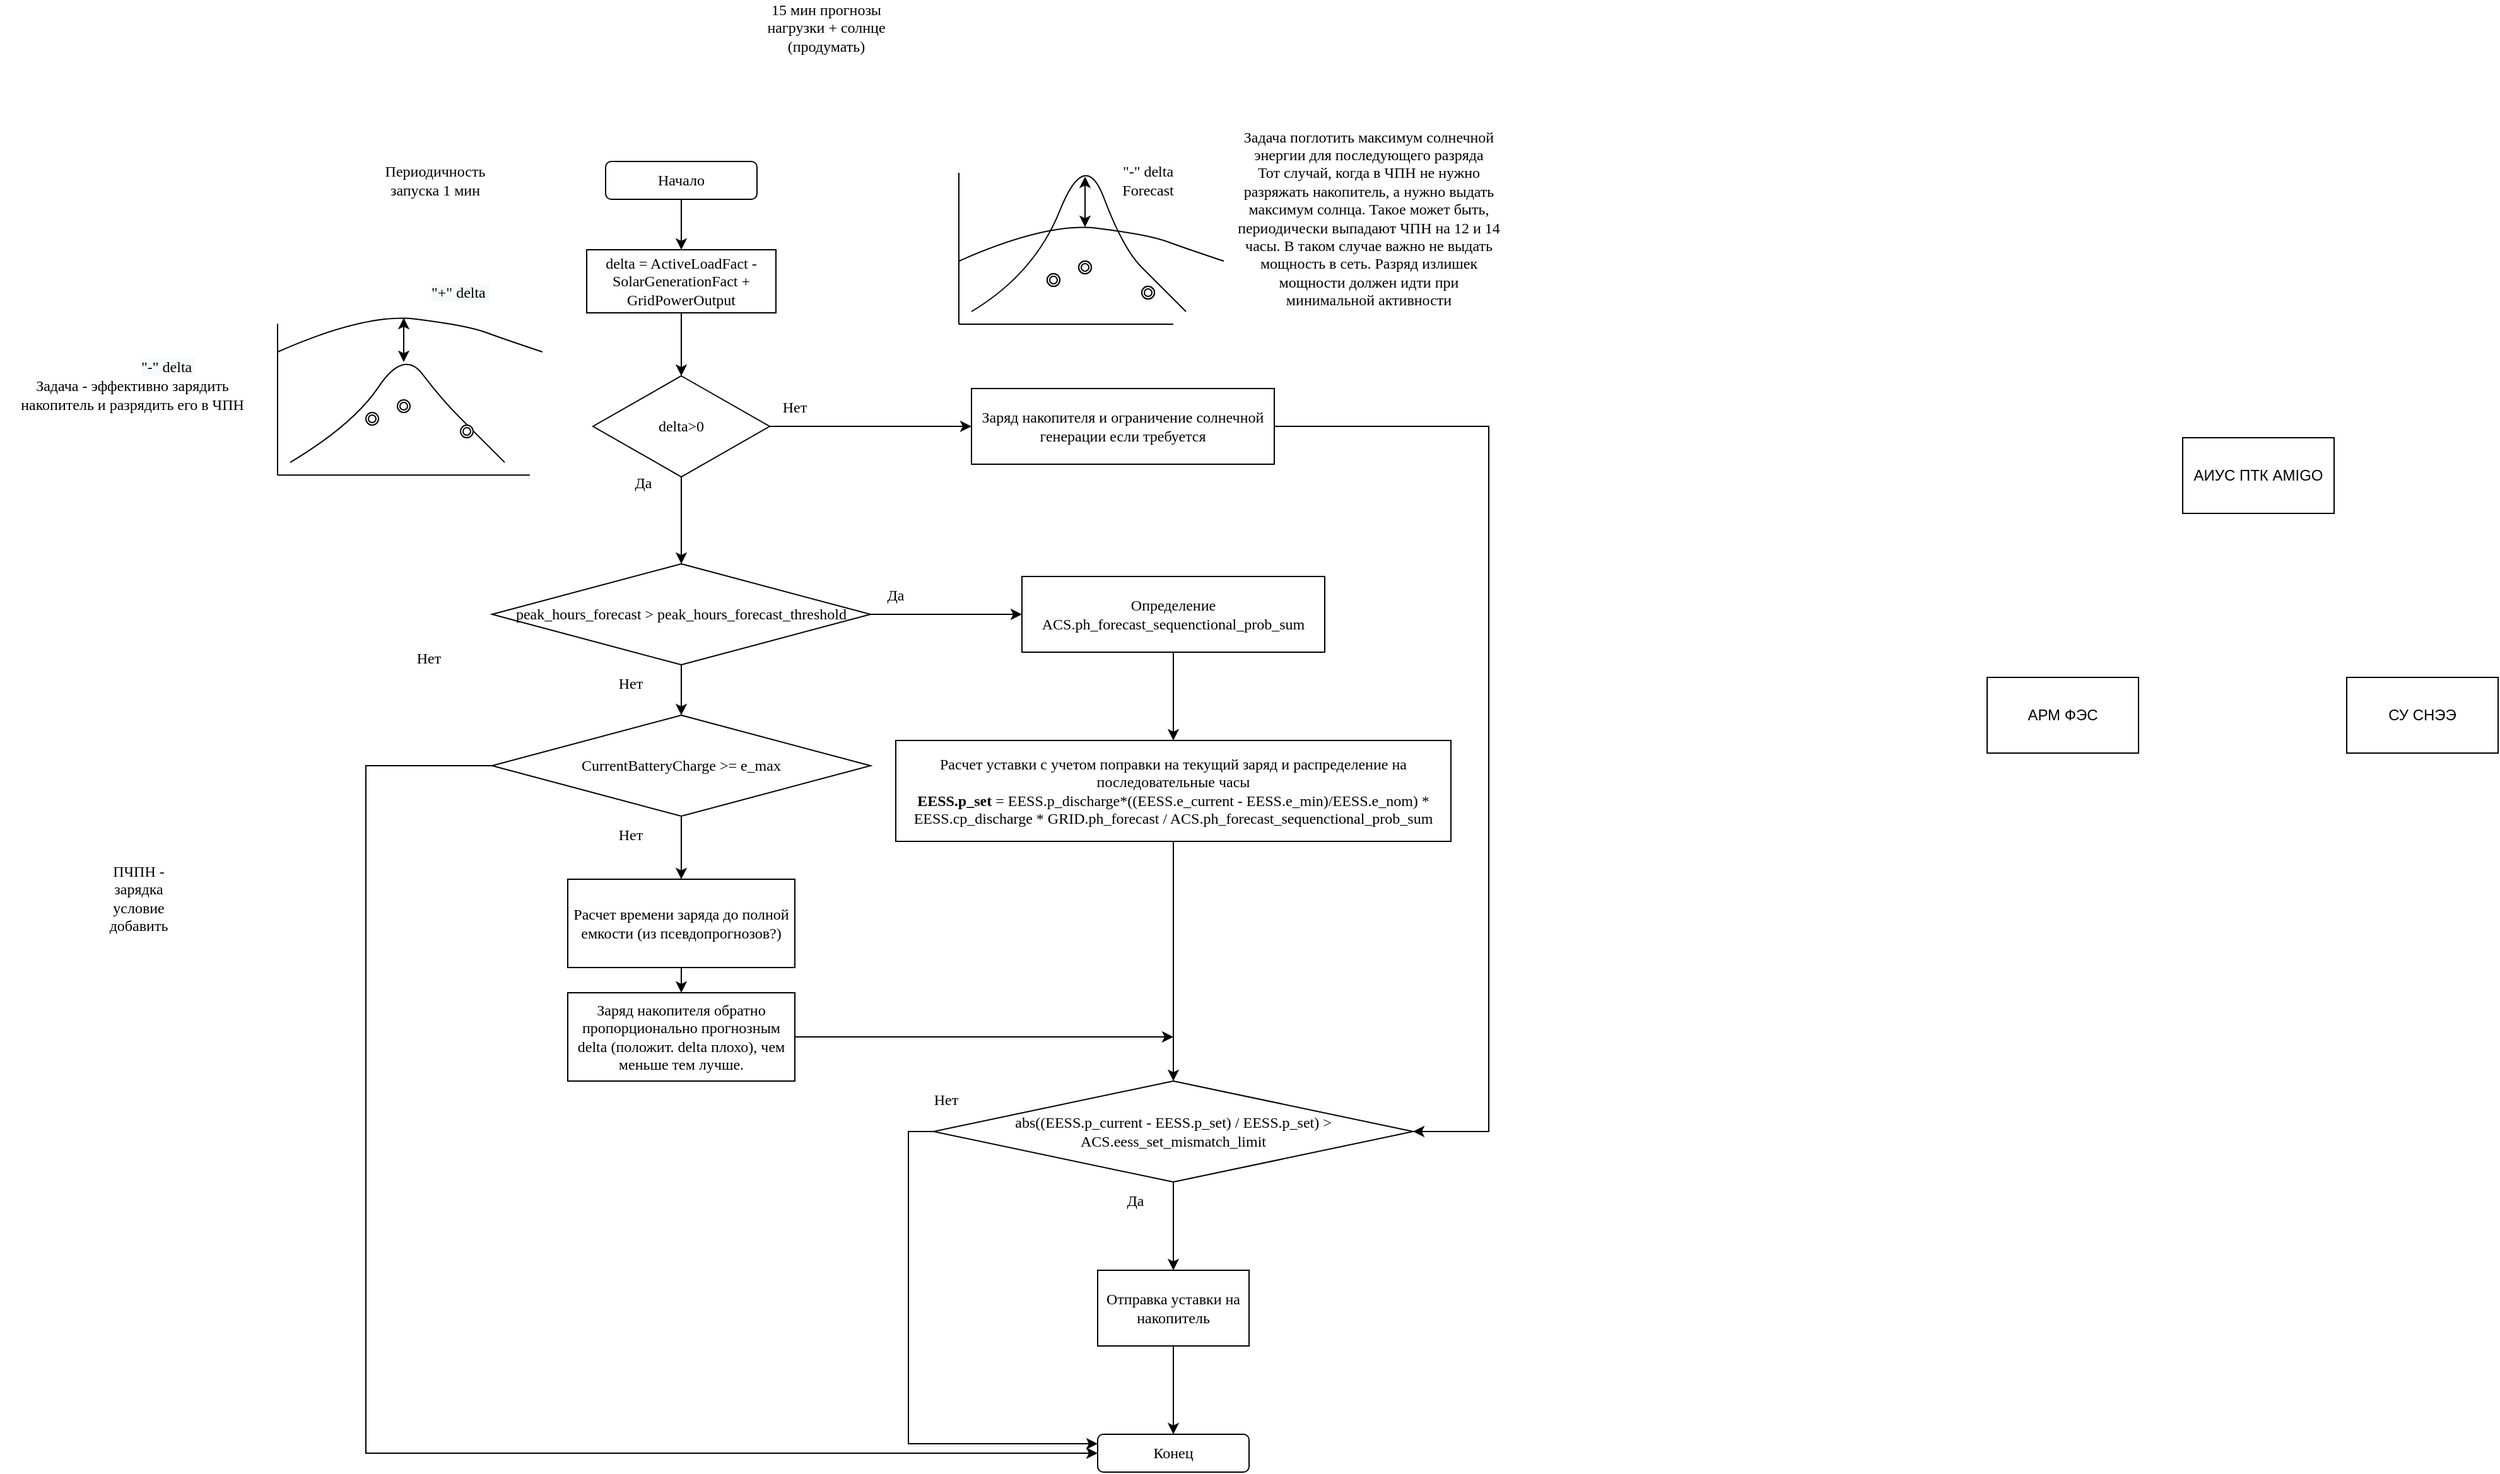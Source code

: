 <mxfile version="17.5.0" type="github">
  <diagram id="rQbXUBkz96H-W-RaVoaa" name="Алгоритм">
    <mxGraphModel dx="2039" dy="1695" grid="1" gridSize="10" guides="1" tooltips="1" connect="1" arrows="1" fold="1" page="1" pageScale="1" pageWidth="850" pageHeight="1100" math="0" shadow="0">
      <root>
        <mxCell id="0" />
        <mxCell id="1" parent="0" />
        <mxCell id="zP0uGg4A8xvc0My2Uz2D-41" style="edgeStyle=orthogonalEdgeStyle;rounded=0;orthogonalLoop=1;jettySize=auto;html=1;entryX=0.5;entryY=0;entryDx=0;entryDy=0;fontFamily=Times New Roman;startArrow=none;startFill=0;endArrow=classic;endFill=1;" parent="1" source="zP0uGg4A8xvc0My2Uz2D-1" target="zP0uGg4A8xvc0My2Uz2D-39" edge="1">
          <mxGeometry relative="1" as="geometry" />
        </mxCell>
        <mxCell id="zP0uGg4A8xvc0My2Uz2D-1" value="Начало" style="rounded=1;whiteSpace=wrap;html=1;fontFamily=Times New Roman;" parent="1" vertex="1">
          <mxGeometry x="180" y="111" width="120" height="30" as="geometry" />
        </mxCell>
        <mxCell id="zP0uGg4A8xvc0My2Uz2D-6" style="edgeStyle=orthogonalEdgeStyle;rounded=0;orthogonalLoop=1;jettySize=auto;html=1;entryX=0.5;entryY=0;entryDx=0;entryDy=0;fontFamily=Times New Roman;" parent="1" source="zP0uGg4A8xvc0My2Uz2D-4" target="zP0uGg4A8xvc0My2Uz2D-5" edge="1">
          <mxGeometry relative="1" as="geometry" />
        </mxCell>
        <mxCell id="zP0uGg4A8xvc0My2Uz2D-18" value="" style="edgeStyle=orthogonalEdgeStyle;rounded=0;orthogonalLoop=1;jettySize=auto;html=1;fontFamily=Times New Roman;" parent="1" source="zP0uGg4A8xvc0My2Uz2D-4" target="zP0uGg4A8xvc0My2Uz2D-17" edge="1">
          <mxGeometry relative="1" as="geometry" />
        </mxCell>
        <mxCell id="zP0uGg4A8xvc0My2Uz2D-4" value="&lt;span&gt;peak_hours_forecast &amp;gt; peak_hours_forecast_threshold&lt;/span&gt;" style="rhombus;whiteSpace=wrap;html=1;fontFamily=Times New Roman;" parent="1" vertex="1">
          <mxGeometry x="90" y="430" width="300" height="80" as="geometry" />
        </mxCell>
        <mxCell id="zP0uGg4A8xvc0My2Uz2D-55" style="edgeStyle=orthogonalEdgeStyle;rounded=0;orthogonalLoop=1;jettySize=auto;html=1;entryX=0;entryY=0.5;entryDx=0;entryDy=0;fontFamily=Times New Roman;startArrow=none;startFill=0;endArrow=classic;endFill=1;exitX=0;exitY=0.5;exitDx=0;exitDy=0;" parent="1" source="zP0uGg4A8xvc0My2Uz2D-5" target="zP0uGg4A8xvc0My2Uz2D-33" edge="1">
          <mxGeometry relative="1" as="geometry">
            <Array as="points">
              <mxPoint x="-10" y="590" />
              <mxPoint x="-10" y="1135" />
            </Array>
          </mxGeometry>
        </mxCell>
        <mxCell id="zP0uGg4A8xvc0My2Uz2D-62" value="" style="edgeStyle=orthogonalEdgeStyle;rounded=0;orthogonalLoop=1;jettySize=auto;html=1;fontFamily=Times New Roman;startArrow=none;startFill=0;endArrow=classic;endFill=1;" parent="1" source="zP0uGg4A8xvc0My2Uz2D-5" target="zP0uGg4A8xvc0My2Uz2D-61" edge="1">
          <mxGeometry relative="1" as="geometry" />
        </mxCell>
        <mxCell id="zP0uGg4A8xvc0My2Uz2D-5" value="CurrentBatteryCharge &amp;gt;= e_max" style="rhombus;whiteSpace=wrap;html=1;fontFamily=Times New Roman;" parent="1" vertex="1">
          <mxGeometry x="90" y="550" width="300" height="80" as="geometry" />
        </mxCell>
        <mxCell id="zP0uGg4A8xvc0My2Uz2D-7" value="Нет" style="text;html=1;strokeColor=none;fillColor=none;align=center;verticalAlign=middle;whiteSpace=wrap;rounded=0;fontFamily=Times New Roman;" parent="1" vertex="1">
          <mxGeometry x="170" y="510" width="60" height="30" as="geometry" />
        </mxCell>
        <mxCell id="zP0uGg4A8xvc0My2Uz2D-10" value="Нет" style="text;html=1;strokeColor=none;fillColor=none;align=center;verticalAlign=middle;whiteSpace=wrap;rounded=0;fontFamily=Times New Roman;" parent="1" vertex="1">
          <mxGeometry x="170" y="630" width="60" height="30" as="geometry" />
        </mxCell>
        <mxCell id="zP0uGg4A8xvc0My2Uz2D-11" value="Нет" style="text;html=1;strokeColor=none;fillColor=none;align=center;verticalAlign=middle;whiteSpace=wrap;rounded=0;fontFamily=Times New Roman;" parent="1" vertex="1">
          <mxGeometry x="10" y="490" width="60" height="30" as="geometry" />
        </mxCell>
        <mxCell id="zP0uGg4A8xvc0My2Uz2D-16" value="Периодичность запуска 1 мин" style="text;html=1;strokeColor=none;fillColor=none;align=center;verticalAlign=middle;whiteSpace=wrap;rounded=0;fontFamily=Times New Roman;" parent="1" vertex="1">
          <mxGeometry x="-10" y="111" width="110" height="30" as="geometry" />
        </mxCell>
        <mxCell id="zP0uGg4A8xvc0My2Uz2D-20" value="" style="edgeStyle=orthogonalEdgeStyle;rounded=0;orthogonalLoop=1;jettySize=auto;html=1;fontFamily=Times New Roman;" parent="1" source="zP0uGg4A8xvc0My2Uz2D-17" target="zP0uGg4A8xvc0My2Uz2D-19" edge="1">
          <mxGeometry relative="1" as="geometry" />
        </mxCell>
        <mxCell id="zP0uGg4A8xvc0My2Uz2D-17" value="Определение&lt;br&gt;ACS.ph_forecast_sequenctional_prob_sum" style="whiteSpace=wrap;html=1;fontFamily=Times New Roman;" parent="1" vertex="1">
          <mxGeometry x="510" y="440" width="240" height="60" as="geometry" />
        </mxCell>
        <mxCell id="zP0uGg4A8xvc0My2Uz2D-25" value="" style="edgeStyle=orthogonalEdgeStyle;rounded=0;orthogonalLoop=1;jettySize=auto;html=1;fontFamily=Times New Roman;" parent="1" source="zP0uGg4A8xvc0My2Uz2D-19" target="zP0uGg4A8xvc0My2Uz2D-24" edge="1">
          <mxGeometry relative="1" as="geometry" />
        </mxCell>
        <mxCell id="zP0uGg4A8xvc0My2Uz2D-19" value="&lt;p style=&quot;line-height: 1&quot;&gt;&lt;/p&gt;&lt;span style=&quot;text-align: left&quot;&gt;&lt;span style=&quot;&quot;&gt;Расчет уставки с учетом поправки на текущий заряд и &lt;/span&gt;&lt;font&gt;распределение&lt;/font&gt;&lt;span style=&quot;&quot;&gt;&amp;nbsp;на последовательные часы&lt;/span&gt;&lt;br&gt;&lt;b style=&quot;&quot;&gt;EESS.p_set &lt;/b&gt;&lt;font&gt;= EESS.p_discharge*((EESS.e_current - EESS.e_min)/EESS.e_nom) * EESS.cp_discharge * GRID.ph_forecast / ACS.ph_forecast_sequenctional_prob_sum&lt;/font&gt;&lt;/span&gt;&lt;br&gt;&lt;p&gt;&lt;/p&gt;" style="whiteSpace=wrap;html=1;fontFamily=Times New Roman;" parent="1" vertex="1">
          <mxGeometry x="410" y="570" width="440" height="80" as="geometry" />
        </mxCell>
        <mxCell id="zP0uGg4A8xvc0My2Uz2D-23" value="Да" style="text;html=1;strokeColor=none;fillColor=none;align=center;verticalAlign=middle;whiteSpace=wrap;rounded=0;fontFamily=Times New Roman;" parent="1" vertex="1">
          <mxGeometry x="380" y="440" width="60" height="30" as="geometry" />
        </mxCell>
        <mxCell id="zP0uGg4A8xvc0My2Uz2D-27" value="" style="edgeStyle=orthogonalEdgeStyle;rounded=0;orthogonalLoop=1;jettySize=auto;html=1;fontFamily=Times New Roman;" parent="1" source="zP0uGg4A8xvc0My2Uz2D-24" target="zP0uGg4A8xvc0My2Uz2D-26" edge="1">
          <mxGeometry relative="1" as="geometry" />
        </mxCell>
        <mxCell id="zP0uGg4A8xvc0My2Uz2D-58" style="edgeStyle=orthogonalEdgeStyle;rounded=0;orthogonalLoop=1;jettySize=auto;html=1;entryX=0;entryY=0.25;entryDx=0;entryDy=0;fontFamily=Times New Roman;startArrow=none;startFill=0;endArrow=classic;endFill=1;exitX=0;exitY=0.5;exitDx=0;exitDy=0;" parent="1" source="zP0uGg4A8xvc0My2Uz2D-24" target="zP0uGg4A8xvc0My2Uz2D-33" edge="1">
          <mxGeometry relative="1" as="geometry" />
        </mxCell>
        <mxCell id="zP0uGg4A8xvc0My2Uz2D-24" value="abs((EESS.p_current - EESS.p_set) / EESS.p_set) &amp;gt; ACS.eess_set_mismatch_limit" style="rhombus;whiteSpace=wrap;html=1;fontFamily=Times New Roman;" parent="1" vertex="1">
          <mxGeometry x="440" y="840" width="380" height="80" as="geometry" />
        </mxCell>
        <mxCell id="zP0uGg4A8xvc0My2Uz2D-36" style="edgeStyle=orthogonalEdgeStyle;rounded=0;orthogonalLoop=1;jettySize=auto;html=1;entryX=0.5;entryY=0;entryDx=0;entryDy=0;fontFamily=Times New Roman;startArrow=none;startFill=0;endArrow=classic;endFill=1;" parent="1" source="zP0uGg4A8xvc0My2Uz2D-26" target="zP0uGg4A8xvc0My2Uz2D-33" edge="1">
          <mxGeometry relative="1" as="geometry" />
        </mxCell>
        <mxCell id="zP0uGg4A8xvc0My2Uz2D-26" value="Отправка уставки на накопитель" style="whiteSpace=wrap;html=1;fontFamily=Times New Roman;" parent="1" vertex="1">
          <mxGeometry x="570" y="990" width="120" height="60" as="geometry" />
        </mxCell>
        <mxCell id="zP0uGg4A8xvc0My2Uz2D-29" value="Да" style="text;html=1;strokeColor=none;fillColor=none;align=center;verticalAlign=middle;whiteSpace=wrap;rounded=0;fontFamily=Times New Roman;" parent="1" vertex="1">
          <mxGeometry x="570" y="920" width="60" height="30" as="geometry" />
        </mxCell>
        <mxCell id="zP0uGg4A8xvc0My2Uz2D-30" value="Нет" style="text;html=1;strokeColor=none;fillColor=none;align=center;verticalAlign=middle;whiteSpace=wrap;rounded=0;fontFamily=Times New Roman;" parent="1" vertex="1">
          <mxGeometry x="420" y="840" width="60" height="30" as="geometry" />
        </mxCell>
        <mxCell id="zP0uGg4A8xvc0My2Uz2D-33" value="Конец" style="rounded=1;whiteSpace=wrap;html=1;fontFamily=Times New Roman;" parent="1" vertex="1">
          <mxGeometry x="570" y="1120" width="120" height="30" as="geometry" />
        </mxCell>
        <mxCell id="zP0uGg4A8xvc0My2Uz2D-48" style="edgeStyle=orthogonalEdgeStyle;rounded=0;orthogonalLoop=1;jettySize=auto;html=1;entryX=0.5;entryY=0;entryDx=0;entryDy=0;fontFamily=Times New Roman;startArrow=none;startFill=0;endArrow=classic;endFill=1;" parent="1" source="zP0uGg4A8xvc0My2Uz2D-39" target="zP0uGg4A8xvc0My2Uz2D-43" edge="1">
          <mxGeometry relative="1" as="geometry" />
        </mxCell>
        <mxCell id="zP0uGg4A8xvc0My2Uz2D-39" value="&lt;span style=&quot;text-align: left&quot;&gt;delta = ActiveLoadFact - SolarGenerationFact + GridPowerOutput&lt;/span&gt;" style="whiteSpace=wrap;html=1;fontFamily=Times New Roman;" parent="1" vertex="1">
          <mxGeometry x="165" y="181" width="150" height="50" as="geometry" />
        </mxCell>
        <mxCell id="zP0uGg4A8xvc0My2Uz2D-46" style="edgeStyle=orthogonalEdgeStyle;rounded=0;orthogonalLoop=1;jettySize=auto;html=1;fontFamily=Times New Roman;startArrow=none;startFill=0;endArrow=classic;endFill=1;" parent="1" source="zP0uGg4A8xvc0My2Uz2D-43" target="zP0uGg4A8xvc0My2Uz2D-4" edge="1">
          <mxGeometry relative="1" as="geometry" />
        </mxCell>
        <mxCell id="zP0uGg4A8xvc0My2Uz2D-50" style="edgeStyle=orthogonalEdgeStyle;rounded=0;orthogonalLoop=1;jettySize=auto;html=1;entryX=0;entryY=0.5;entryDx=0;entryDy=0;fontFamily=Times New Roman;startArrow=none;startFill=0;endArrow=classic;endFill=1;" parent="1" source="zP0uGg4A8xvc0My2Uz2D-43" target="zP0uGg4A8xvc0My2Uz2D-49" edge="1">
          <mxGeometry relative="1" as="geometry" />
        </mxCell>
        <mxCell id="zP0uGg4A8xvc0My2Uz2D-43" value="delta&amp;gt;0" style="rhombus;whiteSpace=wrap;html=1;fontFamily=Times New Roman;" parent="1" vertex="1">
          <mxGeometry x="170" y="281" width="140" height="80" as="geometry" />
        </mxCell>
        <mxCell id="zP0uGg4A8xvc0My2Uz2D-47" value="Да" style="text;html=1;strokeColor=none;fillColor=none;align=center;verticalAlign=middle;whiteSpace=wrap;rounded=0;fontFamily=Times New Roman;" parent="1" vertex="1">
          <mxGeometry x="180" y="351" width="60" height="30" as="geometry" />
        </mxCell>
        <mxCell id="zP0uGg4A8xvc0My2Uz2D-57" style="edgeStyle=orthogonalEdgeStyle;rounded=0;orthogonalLoop=1;jettySize=auto;html=1;entryX=1;entryY=0.5;entryDx=0;entryDy=0;fontFamily=Times New Roman;startArrow=none;startFill=0;endArrow=classic;endFill=1;exitX=1;exitY=0.5;exitDx=0;exitDy=0;" parent="1" source="zP0uGg4A8xvc0My2Uz2D-49" target="zP0uGg4A8xvc0My2Uz2D-24" edge="1">
          <mxGeometry relative="1" as="geometry">
            <Array as="points">
              <mxPoint x="880" y="321" />
              <mxPoint x="880" y="880" />
            </Array>
          </mxGeometry>
        </mxCell>
        <mxCell id="zP0uGg4A8xvc0My2Uz2D-49" value="Заряд накопителя и ограничение солнечной генерации если требуется" style="whiteSpace=wrap;html=1;fontFamily=Times New Roman;" parent="1" vertex="1">
          <mxGeometry x="470" y="291" width="240" height="60" as="geometry" />
        </mxCell>
        <mxCell id="zP0uGg4A8xvc0My2Uz2D-52" value="Нет" style="text;html=1;strokeColor=none;fillColor=none;align=center;verticalAlign=middle;whiteSpace=wrap;rounded=0;fontFamily=Times New Roman;" parent="1" vertex="1">
          <mxGeometry x="300" y="291" width="60" height="30" as="geometry" />
        </mxCell>
        <mxCell id="zP0uGg4A8xvc0My2Uz2D-64" value="" style="edgeStyle=orthogonalEdgeStyle;rounded=0;orthogonalLoop=1;jettySize=auto;html=1;fontFamily=Times New Roman;startArrow=none;startFill=0;endArrow=classic;endFill=1;" parent="1" source="zP0uGg4A8xvc0My2Uz2D-61" edge="1">
          <mxGeometry relative="1" as="geometry">
            <mxPoint x="240.0" y="770.0" as="targetPoint" />
          </mxGeometry>
        </mxCell>
        <mxCell id="zP0uGg4A8xvc0My2Uz2D-61" value="Расчет времени заряда до полной емкости (из псевдопрогнозов?)" style="whiteSpace=wrap;html=1;fontFamily=Times New Roman;" parent="1" vertex="1">
          <mxGeometry x="150" y="680" width="180" height="70" as="geometry" />
        </mxCell>
        <mxCell id="zP0uGg4A8xvc0My2Uz2D-65" value="" style="endArrow=none;html=1;rounded=0;fontFamily=Times New Roman;" parent="1" edge="1">
          <mxGeometry width="50" height="50" relative="1" as="geometry">
            <mxPoint x="460" y="240" as="sourcePoint" />
            <mxPoint x="460" y="120" as="targetPoint" />
          </mxGeometry>
        </mxCell>
        <mxCell id="zP0uGg4A8xvc0My2Uz2D-66" value="" style="endArrow=none;html=1;rounded=0;fontFamily=Times New Roman;" parent="1" edge="1">
          <mxGeometry width="50" height="50" relative="1" as="geometry">
            <mxPoint x="460" y="240" as="sourcePoint" />
            <mxPoint x="630" y="240" as="targetPoint" />
          </mxGeometry>
        </mxCell>
        <mxCell id="zP0uGg4A8xvc0My2Uz2D-69" value="" style="curved=1;endArrow=none;html=1;rounded=0;fontFamily=Times New Roman;endFill=0;" parent="1" edge="1">
          <mxGeometry width="50" height="50" relative="1" as="geometry">
            <mxPoint x="460" y="190" as="sourcePoint" />
            <mxPoint x="670" y="190" as="targetPoint" />
            <Array as="points">
              <mxPoint x="530" y="159" />
              <mxPoint x="610" y="169" />
              <mxPoint x="640" y="180" />
            </Array>
          </mxGeometry>
        </mxCell>
        <mxCell id="zP0uGg4A8xvc0My2Uz2D-71" value="" style="curved=1;endArrow=none;html=1;rounded=0;fontFamily=Times New Roman;endFill=0;" parent="1" edge="1">
          <mxGeometry width="50" height="50" relative="1" as="geometry">
            <mxPoint x="470" y="230" as="sourcePoint" />
            <mxPoint x="640" y="230" as="targetPoint" />
            <Array as="points">
              <mxPoint x="520" y="200" />
              <mxPoint x="560" y="100" />
              <mxPoint x="590" y="180" />
              <mxPoint x="620" y="210" />
            </Array>
          </mxGeometry>
        </mxCell>
        <mxCell id="zP0uGg4A8xvc0My2Uz2D-73" value="" style="endArrow=none;html=1;rounded=0;fontFamily=Times New Roman;" parent="1" edge="1">
          <mxGeometry width="50" height="50" relative="1" as="geometry">
            <mxPoint x="-80" y="359.57" as="sourcePoint" />
            <mxPoint x="-80" y="239.57" as="targetPoint" />
          </mxGeometry>
        </mxCell>
        <mxCell id="zP0uGg4A8xvc0My2Uz2D-74" value="" style="endArrow=none;html=1;rounded=0;fontFamily=Times New Roman;" parent="1" edge="1">
          <mxGeometry width="50" height="50" relative="1" as="geometry">
            <mxPoint x="-80" y="359.57" as="sourcePoint" />
            <mxPoint x="120" y="359.57" as="targetPoint" />
          </mxGeometry>
        </mxCell>
        <mxCell id="zP0uGg4A8xvc0My2Uz2D-75" value="" style="curved=1;endArrow=none;html=1;rounded=0;fontFamily=Times New Roman;endFill=0;" parent="1" edge="1">
          <mxGeometry width="50" height="50" relative="1" as="geometry">
            <mxPoint x="-80" y="262" as="sourcePoint" />
            <mxPoint x="130" y="262" as="targetPoint" />
            <Array as="points">
              <mxPoint x="-10" y="231" />
              <mxPoint x="70" y="241" />
              <mxPoint x="100" y="252" />
            </Array>
          </mxGeometry>
        </mxCell>
        <mxCell id="zP0uGg4A8xvc0My2Uz2D-76" value="" style="curved=1;endArrow=none;html=1;rounded=0;fontFamily=Times New Roman;endFill=0;" parent="1" edge="1">
          <mxGeometry width="50" height="50" relative="1" as="geometry">
            <mxPoint x="-70" y="349.57" as="sourcePoint" />
            <mxPoint x="100" y="349.57" as="targetPoint" />
            <Array as="points">
              <mxPoint x="-20" y="319.57" />
              <mxPoint x="20" y="260" />
              <mxPoint x="50" y="299.57" />
              <mxPoint x="80" y="329.57" />
            </Array>
          </mxGeometry>
        </mxCell>
        <mxCell id="zP0uGg4A8xvc0My2Uz2D-77" value="" style="endArrow=classic;startArrow=classic;html=1;rounded=0;fontFamily=Times New Roman;" parent="1" edge="1">
          <mxGeometry width="50" height="50" relative="1" as="geometry">
            <mxPoint x="560" y="163" as="sourcePoint" />
            <mxPoint x="560" y="123" as="targetPoint" />
          </mxGeometry>
        </mxCell>
        <mxCell id="zP0uGg4A8xvc0My2Uz2D-78" value="&quot;-&quot; delta Forecast" style="text;html=1;strokeColor=none;fillColor=none;align=center;verticalAlign=middle;whiteSpace=wrap;rounded=0;fontFamily=Times New Roman;" parent="1" vertex="1">
          <mxGeometry x="580" y="111" width="60" height="30" as="geometry" />
        </mxCell>
        <mxCell id="zP0uGg4A8xvc0My2Uz2D-80" value="" style="endArrow=classic;startArrow=classic;html=1;rounded=0;fontFamily=Times New Roman;" parent="1" edge="1">
          <mxGeometry width="50" height="50" relative="1" as="geometry">
            <mxPoint x="20" y="270" as="sourcePoint" />
            <mxPoint x="20" y="235" as="targetPoint" />
          </mxGeometry>
        </mxCell>
        <mxCell id="zP0uGg4A8xvc0My2Uz2D-82" value="Задача поглотить максимум солнечной энергии для последующего разряда&lt;br&gt;Тот случай, когда в ЧПН не нужно разряжать накопитель, а нужно выдать максимум солнца. Такое может быть, периодически выпадают ЧПН на 12 и 14 часы. В таком случае важно не выдать мощность в сеть. Разряд излишек мощности должен идти при минимальной активности" style="text;html=1;strokeColor=none;fillColor=none;align=center;verticalAlign=middle;whiteSpace=wrap;rounded=0;fontFamily=Times New Roman;" parent="1" vertex="1">
          <mxGeometry x="680" y="141" width="210" height="30" as="geometry" />
        </mxCell>
        <mxCell id="zP0uGg4A8xvc0My2Uz2D-83" value="Задача - эффективно зарядить накопитель и разрядить его в ЧПН" style="text;html=1;strokeColor=none;fillColor=none;align=center;verticalAlign=middle;whiteSpace=wrap;rounded=0;fontFamily=Times New Roman;" parent="1" vertex="1">
          <mxGeometry x="-300" y="281" width="210" height="30" as="geometry" />
        </mxCell>
        <mxCell id="zP0uGg4A8xvc0My2Uz2D-84" value="" style="ellipse;shape=doubleEllipse;whiteSpace=wrap;html=1;aspect=fixed;fontFamily=Times New Roman;" parent="1" vertex="1">
          <mxGeometry x="555" y="190" width="10" height="10" as="geometry" />
        </mxCell>
        <mxCell id="zP0uGg4A8xvc0My2Uz2D-86" value="" style="ellipse;shape=doubleEllipse;whiteSpace=wrap;html=1;aspect=fixed;fontFamily=Times New Roman;" parent="1" vertex="1">
          <mxGeometry x="605" y="210" width="10" height="10" as="geometry" />
        </mxCell>
        <mxCell id="zP0uGg4A8xvc0My2Uz2D-87" value="" style="ellipse;shape=doubleEllipse;whiteSpace=wrap;html=1;aspect=fixed;fontFamily=Times New Roman;" parent="1" vertex="1">
          <mxGeometry x="530" y="200" width="10" height="10" as="geometry" />
        </mxCell>
        <mxCell id="zP0uGg4A8xvc0My2Uz2D-88" value="" style="ellipse;shape=doubleEllipse;whiteSpace=wrap;html=1;aspect=fixed;fontFamily=Times New Roman;" parent="1" vertex="1">
          <mxGeometry x="555" y="190" width="10" height="10" as="geometry" />
        </mxCell>
        <mxCell id="zP0uGg4A8xvc0My2Uz2D-89" value="" style="ellipse;shape=doubleEllipse;whiteSpace=wrap;html=1;aspect=fixed;fontFamily=Times New Roman;" parent="1" vertex="1">
          <mxGeometry x="605" y="210" width="10" height="10" as="geometry" />
        </mxCell>
        <mxCell id="zP0uGg4A8xvc0My2Uz2D-90" value="" style="ellipse;shape=doubleEllipse;whiteSpace=wrap;html=1;aspect=fixed;fontFamily=Times New Roman;" parent="1" vertex="1">
          <mxGeometry x="530" y="200" width="10" height="10" as="geometry" />
        </mxCell>
        <mxCell id="zP0uGg4A8xvc0My2Uz2D-91" value="" style="ellipse;shape=doubleEllipse;whiteSpace=wrap;html=1;aspect=fixed;fontFamily=Times New Roman;" parent="1" vertex="1">
          <mxGeometry x="15" y="300" width="10" height="10" as="geometry" />
        </mxCell>
        <mxCell id="zP0uGg4A8xvc0My2Uz2D-92" value="" style="ellipse;shape=doubleEllipse;whiteSpace=wrap;html=1;aspect=fixed;fontFamily=Times New Roman;" parent="1" vertex="1">
          <mxGeometry x="65" y="320" width="10" height="10" as="geometry" />
        </mxCell>
        <mxCell id="zP0uGg4A8xvc0My2Uz2D-93" value="" style="ellipse;shape=doubleEllipse;whiteSpace=wrap;html=1;aspect=fixed;fontFamily=Times New Roman;" parent="1" vertex="1">
          <mxGeometry x="-10" y="310" width="10" height="10" as="geometry" />
        </mxCell>
        <mxCell id="zP0uGg4A8xvc0My2Uz2D-95" style="edgeStyle=orthogonalEdgeStyle;rounded=0;orthogonalLoop=1;jettySize=auto;html=1;fontFamily=Times New Roman;startArrow=none;startFill=0;endArrow=classic;endFill=1;" parent="1" source="zP0uGg4A8xvc0My2Uz2D-94" edge="1">
          <mxGeometry relative="1" as="geometry">
            <mxPoint x="630" y="805" as="targetPoint" />
          </mxGeometry>
        </mxCell>
        <mxCell id="zP0uGg4A8xvc0My2Uz2D-94" value="Заряд накопителя обратно пропорционально прогнозным delta (положит. delta плохо), чем меньше тем лучше." style="whiteSpace=wrap;html=1;fontFamily=Times New Roman;" parent="1" vertex="1">
          <mxGeometry x="150" y="770" width="180" height="70" as="geometry" />
        </mxCell>
        <mxCell id="zP0uGg4A8xvc0My2Uz2D-96" value="&lt;span style=&quot;color: rgb(0, 0, 0); font-family: &amp;quot;times new roman&amp;quot;; font-size: 12px; font-style: normal; font-weight: 400; letter-spacing: normal; text-align: center; text-indent: 0px; text-transform: none; word-spacing: 0px; background-color: rgb(248, 249, 250); display: inline; float: none;&quot;&gt;&quot;-&quot; delta&amp;nbsp;&lt;/span&gt;" style="text;whiteSpace=wrap;html=1;fontFamily=Times New Roman;" parent="1" vertex="1">
          <mxGeometry x="-190" y="260" width="70" height="30" as="geometry" />
        </mxCell>
        <mxCell id="zP0uGg4A8xvc0My2Uz2D-97" value="&lt;span style=&quot;color: rgb(0 , 0 , 0) ; font-family: &amp;#34;times new roman&amp;#34; ; font-size: 12px ; font-style: normal ; font-weight: 400 ; letter-spacing: normal ; text-align: center ; text-indent: 0px ; text-transform: none ; word-spacing: 0px ; background-color: rgb(248 , 249 , 250) ; display: inline ; float: none&quot;&gt;&quot;+&quot; delta&amp;nbsp;&lt;/span&gt;" style="text;whiteSpace=wrap;html=1;fontFamily=Times New Roman;" parent="1" vertex="1">
          <mxGeometry x="40" y="201" width="70" height="30" as="geometry" />
        </mxCell>
        <mxCell id="zP0uGg4A8xvc0My2Uz2D-99" value="ПЧПН - зарядка условие добавить" style="text;html=1;strokeColor=none;fillColor=none;align=center;verticalAlign=middle;whiteSpace=wrap;rounded=0;fontFamily=Times New Roman;" parent="1" vertex="1">
          <mxGeometry x="-220" y="680" width="60" height="30" as="geometry" />
        </mxCell>
        <mxCell id="zP0uGg4A8xvc0My2Uz2D-100" value="15 мин прогнозы нагрузки + солнце (продумать)" style="text;html=1;strokeColor=none;fillColor=none;align=center;verticalAlign=middle;whiteSpace=wrap;rounded=0;fontFamily=Times New Roman;" parent="1" vertex="1">
          <mxGeometry x="300" y="-10" width="110" height="30" as="geometry" />
        </mxCell>
        <mxCell id="I534D7FVMnb1_dln_VQ3-1" value="АРМ ФЭС" style="rounded=0;whiteSpace=wrap;html=1;" vertex="1" parent="1">
          <mxGeometry x="1275" y="520" width="120" height="60" as="geometry" />
        </mxCell>
        <mxCell id="I534D7FVMnb1_dln_VQ3-2" value="АИУС ПТК AMIGO" style="rounded=0;whiteSpace=wrap;html=1;" vertex="1" parent="1">
          <mxGeometry x="1430" y="330" width="120" height="60" as="geometry" />
        </mxCell>
        <mxCell id="I534D7FVMnb1_dln_VQ3-3" value="СУ СНЭЭ" style="rounded=0;whiteSpace=wrap;html=1;" vertex="1" parent="1">
          <mxGeometry x="1560" y="520" width="120" height="60" as="geometry" />
        </mxCell>
      </root>
    </mxGraphModel>
  </diagram>
</mxfile>
